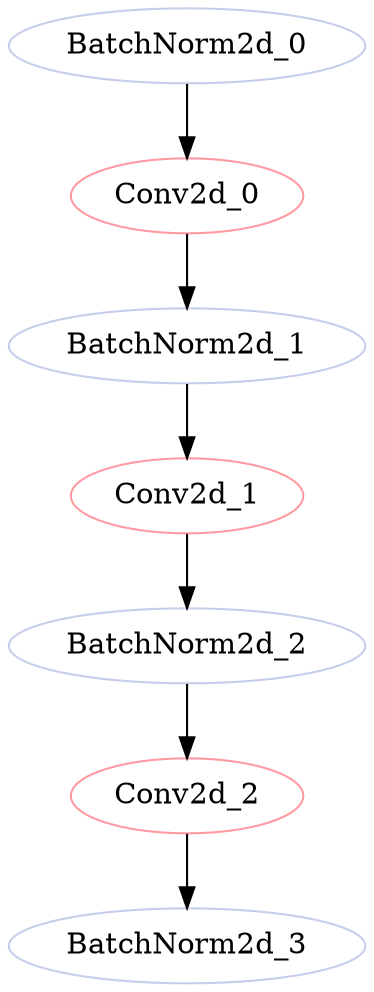 strict digraph "" {
	BatchNorm2d_0	[color="#C7CEEA",
		layer_name="features.11.conv.3",
		params=192,
		type=BatchNorm2d];
	Conv2d_0	[color="#FF9AA2",
		layer_name="features.12.conv.0.0",
		params=55296,
		type=Conv2d];
	BatchNorm2d_0 -> Conv2d_0;
	BatchNorm2d_1	[color="#C7CEEA",
		layer_name="features.12.conv.0.1",
		params=1152,
		type=BatchNorm2d];
	Conv2d_0 -> BatchNorm2d_1;
	Conv2d_1	[color="#FF9AA2",
		layer_name="features.12.conv.1.0",
		params=5184,
		type=Conv2d];
	BatchNorm2d_1 -> Conv2d_1;
	BatchNorm2d_2	[color="#C7CEEA",
		layer_name="features.12.conv.1.1",
		params=1152,
		type=BatchNorm2d];
	Conv2d_1 -> BatchNorm2d_2;
	Conv2d_2	[color="#FF9AA2",
		layer_name="features.12.conv.2",
		params=55296,
		type=Conv2d];
	BatchNorm2d_2 -> Conv2d_2;
	BatchNorm2d_3	[color="#C7CEEA",
		layer_name="features.12.conv.3",
		params=192,
		type=BatchNorm2d];
	Conv2d_2 -> BatchNorm2d_3;
}
